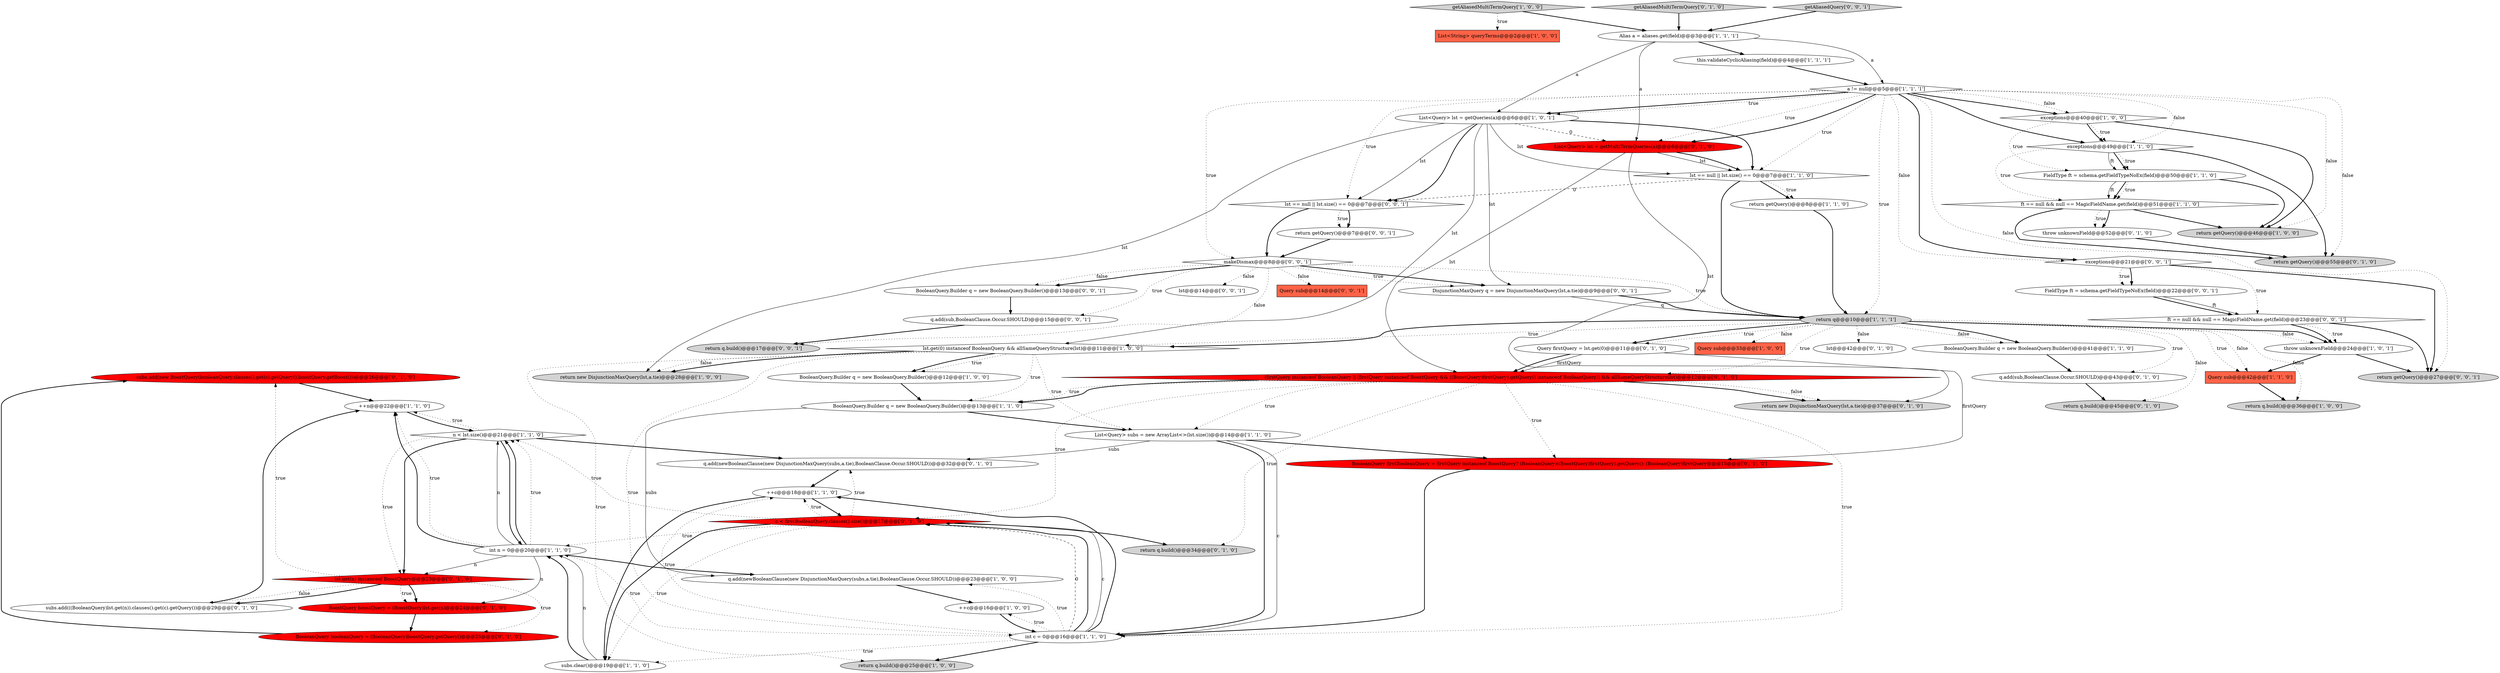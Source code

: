 digraph {
50 [style = filled, label = "subs.add(new BoostQuery(booleanQuery.clauses().get(c).getQuery(),boostQuery.getBoost()))@@@26@@@['0', '1', '0']", fillcolor = red, shape = ellipse image = "AAA1AAABBB2BBB"];
41 [style = filled, label = "q.add(newBooleanClause(new DisjunctionMaxQuery(subs,a.tie),BooleanClause.Occur.SHOULD))@@@32@@@['0', '1', '0']", fillcolor = white, shape = ellipse image = "AAA0AAABBB2BBB"];
48 [style = filled, label = "c < firstBooleanQuery.clauses().size()@@@17@@@['0', '1', '0']", fillcolor = red, shape = diamond image = "AAA1AAABBB2BBB"];
6 [style = filled, label = "++c@@@18@@@['1', '1', '0']", fillcolor = white, shape = ellipse image = "AAA0AAABBB1BBB"];
5 [style = filled, label = "return q@@@10@@@['1', '1', '1']", fillcolor = lightgray, shape = ellipse image = "AAA0AAABBB1BBB"];
22 [style = filled, label = "lst.get(0) instanceof BooleanQuery && allSameQueryStructure(lst)@@@11@@@['1', '0', '0']", fillcolor = white, shape = diamond image = "AAA0AAABBB1BBB"];
24 [style = filled, label = "BooleanQuery.Builder q = new BooleanQuery.Builder()@@@13@@@['1', '1', '0']", fillcolor = white, shape = ellipse image = "AAA0AAABBB1BBB"];
15 [style = filled, label = "exceptions@@@40@@@['1', '0', '0']", fillcolor = white, shape = diamond image = "AAA0AAABBB1BBB"];
38 [style = filled, label = "BoostQuery boostQuery = (BoostQuery)lst.get(n)@@@24@@@['0', '1', '0']", fillcolor = red, shape = ellipse image = "AAA1AAABBB2BBB"];
43 [style = filled, label = "Query firstQuery = lst.get(0)@@@11@@@['0', '1', '0']", fillcolor = white, shape = ellipse image = "AAA0AAABBB2BBB"];
63 [style = filled, label = "getAliasedQuery['0', '0', '1']", fillcolor = lightgray, shape = diamond image = "AAA0AAABBB3BBB"];
60 [style = filled, label = "exceptions@@@21@@@['0', '0', '1']", fillcolor = white, shape = diamond image = "AAA0AAABBB3BBB"];
23 [style = filled, label = "BooleanQuery.Builder q = new BooleanQuery.Builder()@@@12@@@['1', '0', '0']", fillcolor = white, shape = ellipse image = "AAA0AAABBB1BBB"];
65 [style = filled, label = "return q.build()@@@17@@@['0', '0', '1']", fillcolor = lightgray, shape = ellipse image = "AAA0AAABBB3BBB"];
35 [style = filled, label = "BooleanQuery firstBooleanQuery = firstQuery instanceof BoostQuery? (BooleanQuery)((BoostQuery)firstQuery).getQuery(): (BooleanQuery)firstQuery@@@15@@@['0', '1', '0']", fillcolor = red, shape = ellipse image = "AAA1AAABBB2BBB"];
14 [style = filled, label = "return new DisjunctionMaxQuery(lst,a.tie)@@@28@@@['1', '0', '0']", fillcolor = lightgray, shape = ellipse image = "AAA0AAABBB1BBB"];
37 [style = filled, label = "return getQuery()@@@55@@@['0', '1', '0']", fillcolor = lightgray, shape = ellipse image = "AAA0AAABBB2BBB"];
39 [style = filled, label = "return q.build()@@@34@@@['0', '1', '0']", fillcolor = lightgray, shape = ellipse image = "AAA0AAABBB2BBB"];
8 [style = filled, label = "subs.clear()@@@19@@@['1', '1', '0']", fillcolor = white, shape = ellipse image = "AAA0AAABBB1BBB"];
16 [style = filled, label = "ft == null && null == MagicFieldName.get(field)@@@51@@@['1', '1', '0']", fillcolor = white, shape = diamond image = "AAA0AAABBB1BBB"];
27 [style = filled, label = "this.validateCyclicAliasing(field)@@@4@@@['1', '1', '1']", fillcolor = white, shape = ellipse image = "AAA0AAABBB1BBB"];
57 [style = filled, label = "return getQuery()@@@27@@@['0', '0', '1']", fillcolor = lightgray, shape = ellipse image = "AAA0AAABBB3BBB"];
32 [style = filled, label = "BooleanQuery.Builder q = new BooleanQuery.Builder()@@@41@@@['1', '1', '0']", fillcolor = white, shape = ellipse image = "AAA0AAABBB1BBB"];
55 [style = filled, label = "makeDismax@@@8@@@['0', '0', '1']", fillcolor = white, shape = diamond image = "AAA0AAABBB3BBB"];
0 [style = filled, label = "return getQuery()@@@46@@@['1', '0', '0']", fillcolor = lightgray, shape = ellipse image = "AAA0AAABBB1BBB"];
42 [style = filled, label = "return new DisjunctionMaxQuery(lst,a.tie)@@@37@@@['0', '1', '0']", fillcolor = lightgray, shape = ellipse image = "AAA0AAABBB2BBB"];
49 [style = filled, label = "(firstQuery instanceof BooleanQuery || (firstQuery instanceof BoostQuery && ((BoostQuery)firstQuery).getQuery() instanceof BooleanQuery)) && allSameQueryStructure(lst)@@@12@@@['0', '1', '0']", fillcolor = red, shape = diamond image = "AAA1AAABBB2BBB"];
12 [style = filled, label = "++c@@@16@@@['1', '0', '0']", fillcolor = white, shape = ellipse image = "AAA0AAABBB1BBB"];
3 [style = filled, label = "Query sub@@@42@@@['1', '1', '0']", fillcolor = tomato, shape = box image = "AAA0AAABBB1BBB"];
17 [style = filled, label = "a != null@@@5@@@['1', '1', '1']", fillcolor = white, shape = diamond image = "AAA0AAABBB1BBB"];
59 [style = filled, label = "lst == null || lst.size() == 0@@@7@@@['0', '0', '1']", fillcolor = white, shape = diamond image = "AAA0AAABBB3BBB"];
31 [style = filled, label = "List<Query> lst = getQueries(a)@@@6@@@['1', '0', '1']", fillcolor = white, shape = ellipse image = "AAA0AAABBB1BBB"];
46 [style = filled, label = "BooleanQuery booleanQuery = (BooleanQuery)boostQuery.getQuery()@@@25@@@['0', '1', '0']", fillcolor = red, shape = ellipse image = "AAA1AAABBB2BBB"];
40 [style = filled, label = "throw unknownField@@@52@@@['0', '1', '0']", fillcolor = white, shape = ellipse image = "AAA0AAABBB2BBB"];
64 [style = filled, label = "DisjunctionMaxQuery q = new DisjunctionMaxQuery(lst,a.tie)@@@9@@@['0', '0', '1']", fillcolor = white, shape = ellipse image = "AAA0AAABBB3BBB"];
11 [style = filled, label = "List<Query> subs = new ArrayList<>(lst.size())@@@14@@@['1', '1', '0']", fillcolor = white, shape = ellipse image = "AAA0AAABBB1BBB"];
29 [style = filled, label = "Alias a = aliases.get(field)@@@3@@@['1', '1', '1']", fillcolor = white, shape = ellipse image = "AAA0AAABBB1BBB"];
33 [style = filled, label = "subs.add(((BooleanQuery)lst.get(n)).clauses().get(c).getQuery())@@@29@@@['0', '1', '0']", fillcolor = white, shape = ellipse image = "AAA0AAABBB2BBB"];
47 [style = filled, label = "q.add(sub,BooleanClause.Occur.SHOULD)@@@43@@@['0', '1', '0']", fillcolor = white, shape = ellipse image = "AAA0AAABBB2BBB"];
9 [style = filled, label = "Query sub@@@33@@@['1', '0', '0']", fillcolor = tomato, shape = box image = "AAA0AAABBB1BBB"];
19 [style = filled, label = "FieldType ft = schema.getFieldTypeNoEx(field)@@@50@@@['1', '1', '0']", fillcolor = white, shape = ellipse image = "AAA0AAABBB1BBB"];
4 [style = filled, label = "int n = 0@@@20@@@['1', '1', '0']", fillcolor = white, shape = ellipse image = "AAA0AAABBB1BBB"];
13 [style = filled, label = "List<String> queryTerms@@@2@@@['1', '0', '0']", fillcolor = tomato, shape = box image = "AAA1AAABBB1BBB"];
58 [style = filled, label = "BooleanQuery.Builder q = new BooleanQuery.Builder()@@@13@@@['0', '0', '1']", fillcolor = white, shape = ellipse image = "AAA0AAABBB3BBB"];
10 [style = filled, label = "n < lst.size()@@@21@@@['1', '1', '0']", fillcolor = white, shape = diamond image = "AAA0AAABBB1BBB"];
56 [style = filled, label = "return getQuery()@@@7@@@['0', '0', '1']", fillcolor = white, shape = ellipse image = "AAA0AAABBB3BBB"];
54 [style = filled, label = "q.add(sub,BooleanClause.Occur.SHOULD)@@@15@@@['0', '0', '1']", fillcolor = white, shape = ellipse image = "AAA0AAABBB3BBB"];
53 [style = filled, label = "ft == null && null == MagicFieldName.get(field)@@@23@@@['0', '0', '1']", fillcolor = white, shape = diamond image = "AAA0AAABBB3BBB"];
30 [style = filled, label = "throw unknownField@@@24@@@['1', '0', '1']", fillcolor = white, shape = ellipse image = "AAA0AAABBB1BBB"];
44 [style = filled, label = "lst.get(n) instanceof BoostQuery@@@23@@@['0', '1', '0']", fillcolor = red, shape = diamond image = "AAA1AAABBB2BBB"];
61 [style = filled, label = "Query sub@@@14@@@['0', '0', '1']", fillcolor = tomato, shape = box image = "AAA0AAABBB3BBB"];
51 [style = filled, label = "return q.build()@@@45@@@['0', '1', '0']", fillcolor = lightgray, shape = ellipse image = "AAA0AAABBB2BBB"];
25 [style = filled, label = "q.add(newBooleanClause(new DisjunctionMaxQuery(subs,a.tie),BooleanClause.Occur.SHOULD))@@@23@@@['1', '0', '0']", fillcolor = white, shape = ellipse image = "AAA0AAABBB1BBB"];
26 [style = filled, label = "return getQuery()@@@8@@@['1', '1', '0']", fillcolor = white, shape = ellipse image = "AAA0AAABBB1BBB"];
2 [style = filled, label = "getAliasedMultiTermQuery['1', '0', '0']", fillcolor = lightgray, shape = diamond image = "AAA0AAABBB1BBB"];
34 [style = filled, label = "List<Query> lst = getMultiTermQueries(a)@@@6@@@['0', '1', '0']", fillcolor = red, shape = ellipse image = "AAA1AAABBB2BBB"];
28 [style = filled, label = "return q.build()@@@36@@@['1', '0', '0']", fillcolor = lightgray, shape = ellipse image = "AAA0AAABBB1BBB"];
18 [style = filled, label = "int c = 0@@@16@@@['1', '1', '0']", fillcolor = white, shape = ellipse image = "AAA0AAABBB1BBB"];
45 [style = filled, label = "getAliasedMultiTermQuery['0', '1', '0']", fillcolor = lightgray, shape = diamond image = "AAA0AAABBB2BBB"];
52 [style = filled, label = "lst@@@14@@@['0', '0', '1']", fillcolor = white, shape = ellipse image = "AAA0AAABBB3BBB"];
62 [style = filled, label = "FieldType ft = schema.getFieldTypeNoEx(field)@@@22@@@['0', '0', '1']", fillcolor = white, shape = ellipse image = "AAA0AAABBB3BBB"];
1 [style = filled, label = "++n@@@22@@@['1', '1', '0']", fillcolor = white, shape = ellipse image = "AAA0AAABBB1BBB"];
7 [style = filled, label = "exceptions@@@49@@@['1', '1', '0']", fillcolor = white, shape = diamond image = "AAA0AAABBB1BBB"];
20 [style = filled, label = "return q.build()@@@25@@@['1', '0', '0']", fillcolor = lightgray, shape = ellipse image = "AAA0AAABBB1BBB"];
36 [style = filled, label = "lst@@@42@@@['0', '1', '0']", fillcolor = white, shape = ellipse image = "AAA0AAABBB2BBB"];
21 [style = filled, label = "lst == null || lst.size() == 0@@@7@@@['1', '1', '0']", fillcolor = white, shape = diamond image = "AAA0AAABBB1BBB"];
31->64 [style = solid, label="lst"];
16->0 [style = bold, label=""];
16->37 [style = bold, label=""];
10->44 [style = dotted, label="true"];
4->25 [style = bold, label=""];
4->1 [style = dotted, label="true"];
55->52 [style = dotted, label="false"];
49->39 [style = dotted, label="true"];
55->65 [style = dotted, label="false"];
31->21 [style = bold, label=""];
21->59 [style = dashed, label="0"];
15->7 [style = dotted, label="true"];
10->41 [style = bold, label=""];
48->39 [style = bold, label=""];
17->15 [style = dotted, label="false"];
54->65 [style = bold, label=""];
49->24 [style = bold, label=""];
21->26 [style = bold, label=""];
5->43 [style = dotted, label="true"];
21->26 [style = dotted, label="true"];
62->53 [style = bold, label=""];
5->22 [style = dotted, label="true"];
24->11 [style = bold, label=""];
15->0 [style = bold, label=""];
47->51 [style = bold, label=""];
12->18 [style = bold, label=""];
27->17 [style = bold, label=""];
7->16 [style = dotted, label="true"];
17->34 [style = dotted, label="true"];
5->30 [style = bold, label=""];
8->4 [style = bold, label=""];
46->50 [style = bold, label=""];
10->1 [style = dotted, label="true"];
55->64 [style = bold, label=""];
16->40 [style = dotted, label="true"];
40->37 [style = bold, label=""];
49->48 [style = dotted, label="true"];
64->5 [style = solid, label="q"];
55->61 [style = dotted, label="false"];
5->28 [style = dotted, label="false"];
16->40 [style = bold, label=""];
17->7 [style = dotted, label="false"];
35->18 [style = bold, label=""];
8->4 [style = solid, label="n"];
22->23 [style = dotted, label="true"];
31->22 [style = solid, label="lst"];
53->30 [style = dotted, label="true"];
44->46 [style = dotted, label="true"];
19->16 [style = solid, label="ft"];
5->49 [style = dotted, label="true"];
60->62 [style = bold, label=""];
7->37 [style = bold, label=""];
17->57 [style = dotted, label="false"];
5->30 [style = dotted, label="false"];
60->62 [style = dotted, label="true"];
53->30 [style = bold, label=""];
17->55 [style = dotted, label="true"];
18->8 [style = dotted, label="true"];
41->6 [style = bold, label=""];
34->49 [style = solid, label="lst"];
43->35 [style = solid, label="firstQuery"];
5->3 [style = dotted, label="true"];
22->24 [style = dotted, label="true"];
22->23 [style = bold, label=""];
58->54 [style = bold, label=""];
45->29 [style = bold, label=""];
11->18 [style = bold, label=""];
44->38 [style = bold, label=""];
17->60 [style = dotted, label="false"];
18->6 [style = dotted, label="true"];
29->27 [style = bold, label=""];
18->20 [style = bold, label=""];
17->34 [style = bold, label=""];
60->57 [style = bold, label=""];
7->19 [style = solid, label="ft"];
44->50 [style = dotted, label="true"];
22->20 [style = dotted, label="true"];
10->44 [style = bold, label=""];
5->32 [style = dotted, label="false"];
44->38 [style = dotted, label="true"];
11->41 [style = solid, label="subs"];
17->15 [style = bold, label=""];
5->3 [style = dotted, label="false"];
59->55 [style = bold, label=""];
5->9 [style = dotted, label="false"];
38->46 [style = bold, label=""];
29->17 [style = solid, label="a"];
63->29 [style = bold, label=""];
22->14 [style = bold, label=""];
31->34 [style = dashed, label="0"];
59->56 [style = bold, label=""];
4->38 [style = solid, label="n"];
5->22 [style = bold, label=""];
17->21 [style = dotted, label="true"];
48->41 [style = dotted, label="true"];
6->48 [style = bold, label=""];
4->10 [style = bold, label=""];
48->4 [style = dotted, label="true"];
22->14 [style = dotted, label="false"];
31->21 [style = solid, label="lst"];
31->59 [style = bold, label=""];
22->18 [style = dotted, label="true"];
29->31 [style = solid, label="a"];
4->10 [style = dotted, label="true"];
4->44 [style = solid, label="n"];
17->60 [style = bold, label=""];
62->53 [style = solid, label="ft"];
44->33 [style = bold, label=""];
55->5 [style = dotted, label="true"];
18->48 [style = solid, label="c"];
4->10 [style = solid, label="n"];
18->48 [style = dashed, label="0"];
17->0 [style = dotted, label="false"];
5->51 [style = dotted, label="false"];
19->0 [style = bold, label=""];
19->16 [style = bold, label=""];
48->10 [style = dotted, label="true"];
34->21 [style = solid, label="lst"];
5->32 [style = bold, label=""];
21->5 [style = bold, label=""];
3->28 [style = bold, label=""];
55->64 [style = dotted, label="true"];
18->48 [style = bold, label=""];
49->11 [style = dotted, label="true"];
30->3 [style = bold, label=""];
18->6 [style = bold, label=""];
24->25 [style = solid, label="subs"];
4->1 [style = bold, label=""];
29->34 [style = solid, label="a"];
49->42 [style = dotted, label="false"];
55->58 [style = dotted, label="false"];
7->19 [style = bold, label=""];
34->21 [style = bold, label=""];
17->37 [style = dotted, label="false"];
49->42 [style = bold, label=""];
44->33 [style = dotted, label="false"];
15->7 [style = bold, label=""];
18->25 [style = dotted, label="true"];
5->36 [style = dotted, label="false"];
7->19 [style = dotted, label="true"];
26->5 [style = bold, label=""];
53->57 [style = bold, label=""];
43->49 [style = solid, label="firstQuery"];
17->31 [style = bold, label=""];
11->18 [style = solid, label="c"];
30->57 [style = bold, label=""];
22->11 [style = dotted, label="true"];
33->1 [style = bold, label=""];
34->42 [style = solid, label="lst"];
48->8 [style = bold, label=""];
11->35 [style = bold, label=""];
5->43 [style = bold, label=""];
17->7 [style = bold, label=""];
17->31 [style = dotted, label="true"];
55->54 [style = dotted, label="true"];
48->6 [style = dotted, label="true"];
23->24 [style = bold, label=""];
31->14 [style = solid, label="lst"];
18->12 [style = dotted, label="true"];
49->35 [style = dotted, label="true"];
59->56 [style = dotted, label="true"];
32->47 [style = bold, label=""];
5->47 [style = dotted, label="true"];
25->12 [style = bold, label=""];
49->24 [style = dotted, label="true"];
50->1 [style = bold, label=""];
15->19 [style = dotted, label="true"];
48->8 [style = dotted, label="true"];
6->8 [style = bold, label=""];
19->16 [style = dotted, label="true"];
49->18 [style = dotted, label="true"];
10->4 [style = bold, label=""];
43->49 [style = bold, label=""];
60->53 [style = dotted, label="true"];
31->59 [style = solid, label="lst"];
18->4 [style = dotted, label="true"];
2->29 [style = bold, label=""];
1->10 [style = bold, label=""];
17->59 [style = dotted, label="true"];
55->58 [style = bold, label=""];
2->13 [style = dotted, label="true"];
56->55 [style = bold, label=""];
17->5 [style = dotted, label="true"];
64->5 [style = bold, label=""];
}
